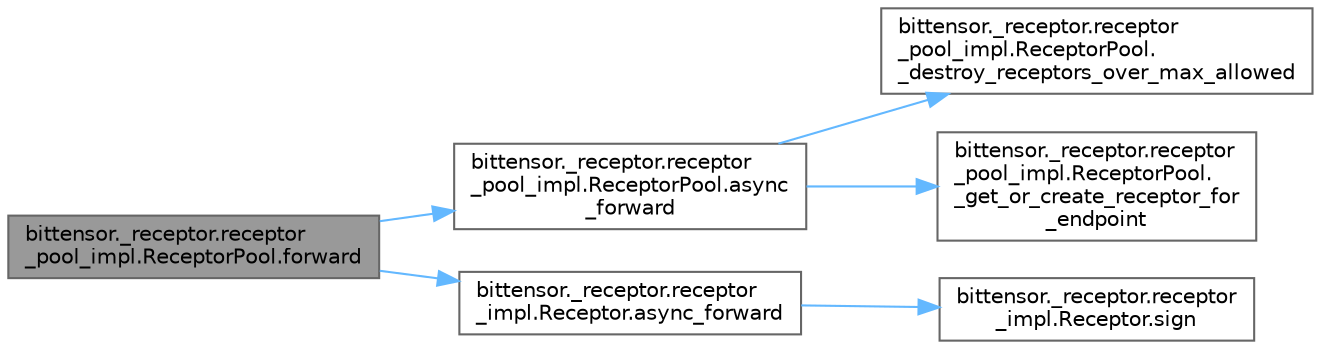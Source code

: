 digraph "bittensor._receptor.receptor_pool_impl.ReceptorPool.forward"
{
 // LATEX_PDF_SIZE
  bgcolor="transparent";
  edge [fontname=Helvetica,fontsize=10,labelfontname=Helvetica,labelfontsize=10];
  node [fontname=Helvetica,fontsize=10,shape=box,height=0.2,width=0.4];
  rankdir="LR";
  Node1 [label="bittensor._receptor.receptor\l_pool_impl.ReceptorPool.forward",height=0.2,width=0.4,color="gray40", fillcolor="grey60", style="filled", fontcolor="black",tooltip=" "];
  Node1 -> Node2 [color="steelblue1",style="solid"];
  Node2 [label="bittensor._receptor.receptor\l_pool_impl.ReceptorPool.async\l_forward",height=0.2,width=0.4,color="grey40", fillcolor="white", style="filled",URL="$classbittensor_1_1__receptor_1_1receptor__pool__impl_1_1_receptor_pool.html#a5ffe3b0110bc0e8b5b29dc1a9f0259df",tooltip=" "];
  Node2 -> Node3 [color="steelblue1",style="solid"];
  Node3 [label="bittensor._receptor.receptor\l_pool_impl.ReceptorPool.\l_destroy_receptors_over_max_allowed",height=0.2,width=0.4,color="grey40", fillcolor="white", style="filled",URL="$classbittensor_1_1__receptor_1_1receptor__pool__impl_1_1_receptor_pool.html#a8a292677792180d2442a329c4e9cf4cc",tooltip=" "];
  Node2 -> Node4 [color="steelblue1",style="solid"];
  Node4 [label="bittensor._receptor.receptor\l_pool_impl.ReceptorPool.\l_get_or_create_receptor_for\l_endpoint",height=0.2,width=0.4,color="grey40", fillcolor="white", style="filled",URL="$classbittensor_1_1__receptor_1_1receptor__pool__impl_1_1_receptor_pool.html#a56f40e3c307b90ccb4b1b7a00c4cf8f7",tooltip=" "];
  Node1 -> Node5 [color="steelblue1",style="solid"];
  Node5 [label="bittensor._receptor.receptor\l_impl.Receptor.async_forward",height=0.2,width=0.4,color="grey40", fillcolor="white", style="filled",URL="$classbittensor_1_1__receptor_1_1receptor__impl_1_1_receptor.html#ad7be78b8e2a8c6e89eacf6aa266b7f60",tooltip=" "];
  Node5 -> Node6 [color="steelblue1",style="solid"];
  Node6 [label="bittensor._receptor.receptor\l_impl.Receptor.sign",height=0.2,width=0.4,color="grey40", fillcolor="white", style="filled",URL="$classbittensor_1_1__receptor_1_1receptor__impl_1_1_receptor.html#a8c8577f492086b539670b97a8e2dc429",tooltip=" "];
}
